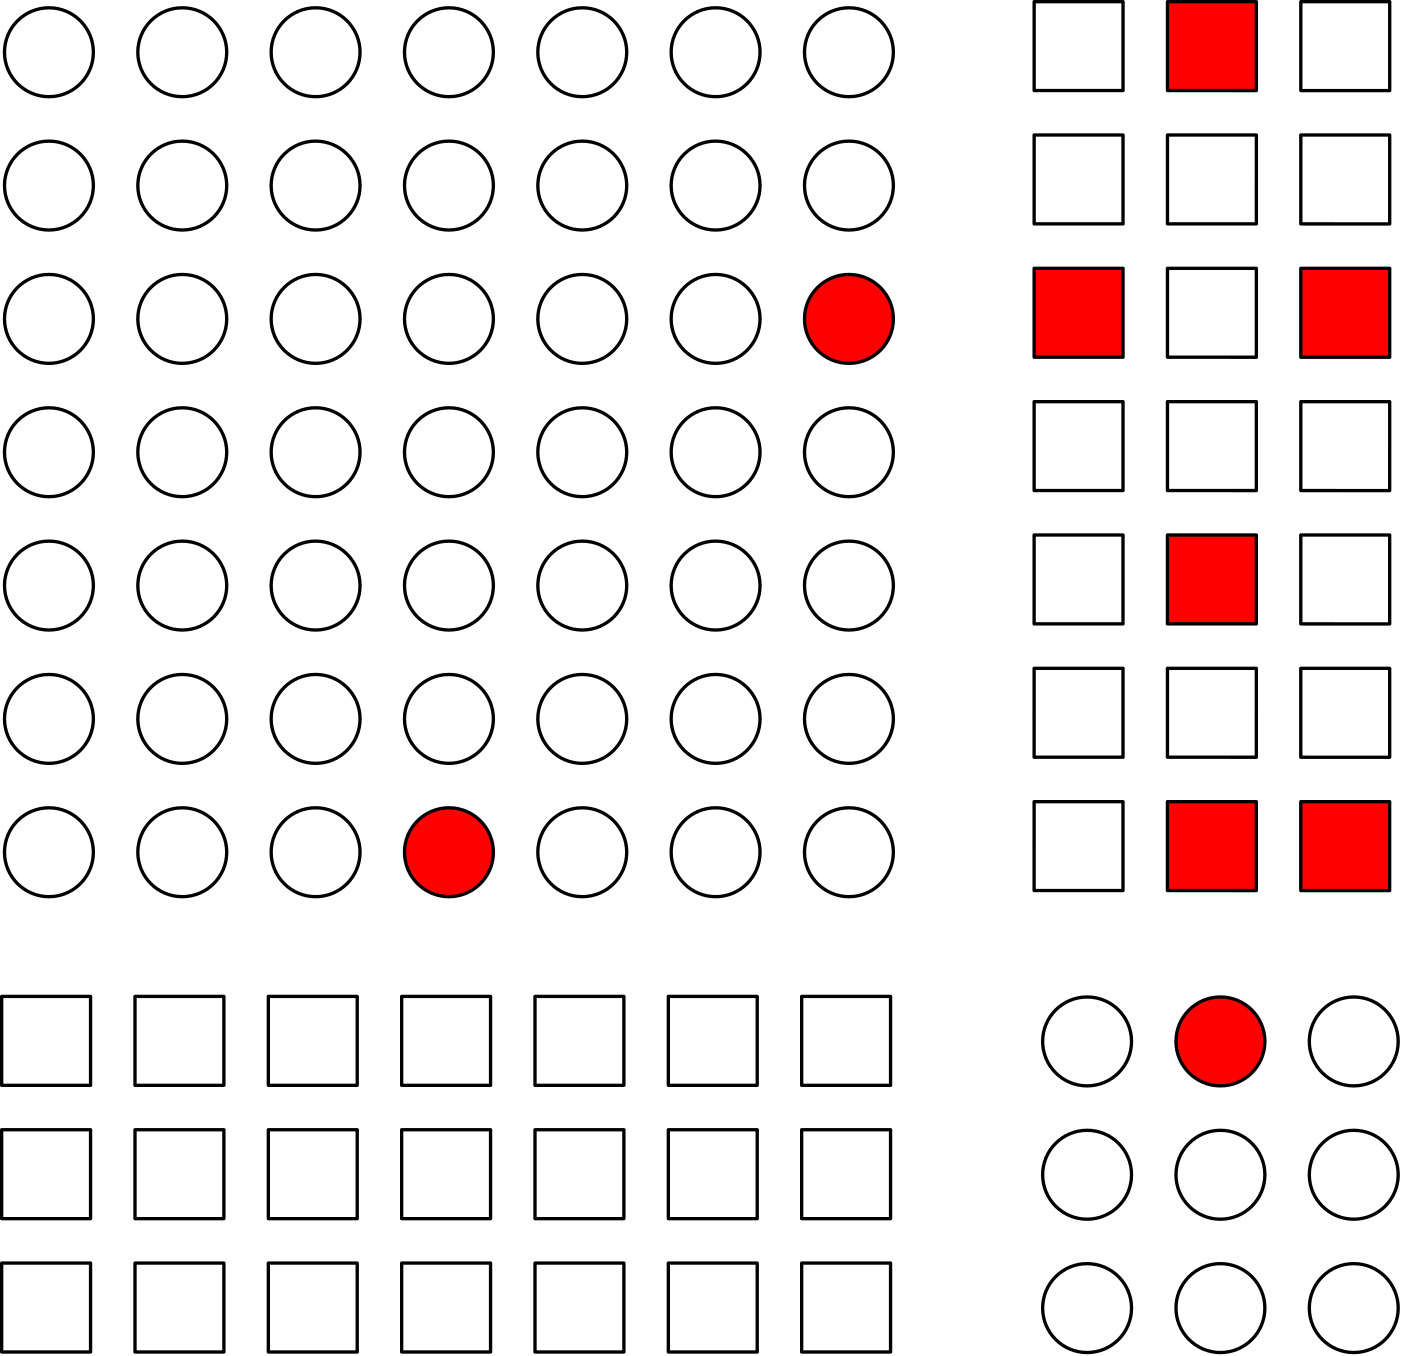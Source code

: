 <?xml version="1.0"?>
<!DOCTYPE ipe SYSTEM "ipe.dtd">
<ipe version="70218" creator="Ipe 7.2.24">
<info created="D:20220414215154" modified="D:20220414215154"/>
<ipestyle name="basic">
<symbol name="arrow/arc(spx)">
<path stroke="sym-stroke" fill="sym-stroke" pen="sym-pen">
0 0 m
-1 0.333 l
-1 -0.333 l
h
</path>
</symbol>
<symbol name="arrow/farc(spx)">
<path stroke="sym-stroke" fill="white" pen="sym-pen">
0 0 m
-1 0.333 l
-1 -0.333 l
h
</path>
</symbol>
<symbol name="arrow/ptarc(spx)">
<path stroke="sym-stroke" fill="sym-stroke" pen="sym-pen">
0 0 m
-1 0.333 l
-0.8 0 l
-1 -0.333 l
h
</path>
</symbol>
<symbol name="arrow/fptarc(spx)">
<path stroke="sym-stroke" fill="white" pen="sym-pen">
0 0 m
-1 0.333 l
-0.8 0 l
-1 -0.333 l
h
</path>
</symbol>
<symbol name="mark/circle(sx)" transformations="translations">
<path fill="sym-stroke">
0.6 0 0 0.6 0 0 e
0.4 0 0 0.4 0 0 e
</path>
</symbol>
<symbol name="mark/disk(sx)" transformations="translations">
<path fill="sym-stroke">
0.6 0 0 0.6 0 0 e
</path>
</symbol>
<symbol name="mark/fdisk(sfx)" transformations="translations">
<group>
<path fill="sym-fill">
0.5 0 0 0.5 0 0 e
</path>
<path fill="sym-stroke" fillrule="eofill">
0.6 0 0 0.6 0 0 e
0.4 0 0 0.4 0 0 e
</path>
</group>
</symbol>
<symbol name="mark/box(sx)" transformations="translations">
<path fill="sym-stroke" fillrule="eofill">
-0.6 -0.6 m
0.6 -0.6 l
0.6 0.6 l
-0.6 0.6 l
h
-0.4 -0.4 m
0.4 -0.4 l
0.4 0.4 l
-0.4 0.4 l
h
</path>
</symbol>
<symbol name="mark/square(sx)" transformations="translations">
<path fill="sym-stroke">
-0.6 -0.6 m
0.6 -0.6 l
0.6 0.6 l
-0.6 0.6 l
h
</path>
</symbol>
<symbol name="mark/fsquare(sfx)" transformations="translations">
<group>
<path fill="sym-fill">
-0.5 -0.5 m
0.5 -0.5 l
0.5 0.5 l
-0.5 0.5 l
h
</path>
<path fill="sym-stroke" fillrule="eofill">
-0.6 -0.6 m
0.6 -0.6 l
0.6 0.6 l
-0.6 0.6 l
h
-0.4 -0.4 m
0.4 -0.4 l
0.4 0.4 l
-0.4 0.4 l
h
</path>
</group>
</symbol>
<symbol name="mark/cross(sx)" transformations="translations">
<group>
<path fill="sym-stroke">
-0.43 -0.57 m
0.57 0.43 l
0.43 0.57 l
-0.57 -0.43 l
h
</path>
<path fill="sym-stroke">
-0.43 0.57 m
0.57 -0.43 l
0.43 -0.57 l
-0.57 0.43 l
h
</path>
</group>
</symbol>
<symbol name="arrow/fnormal(spx)">
<path stroke="sym-stroke" fill="white" pen="sym-pen">
0 0 m
-1 0.333 l
-1 -0.333 l
h
</path>
</symbol>
<symbol name="arrow/pointed(spx)">
<path stroke="sym-stroke" fill="sym-stroke" pen="sym-pen">
0 0 m
-1 0.333 l
-0.8 0 l
-1 -0.333 l
h
</path>
</symbol>
<symbol name="arrow/fpointed(spx)">
<path stroke="sym-stroke" fill="white" pen="sym-pen">
0 0 m
-1 0.333 l
-0.8 0 l
-1 -0.333 l
h
</path>
</symbol>
<symbol name="arrow/linear(spx)">
<path stroke="sym-stroke" pen="sym-pen">
-1 0.333 m
0 0 l
-1 -0.333 l
</path>
</symbol>
<symbol name="arrow/fdouble(spx)">
<path stroke="sym-stroke" fill="white" pen="sym-pen">
0 0 m
-1 0.333 l
-1 -0.333 l
h
-1 0 m
-2 0.333 l
-2 -0.333 l
h
</path>
</symbol>
<symbol name="arrow/double(spx)">
<path stroke="sym-stroke" fill="sym-stroke" pen="sym-pen">
0 0 m
-1 0.333 l
-1 -0.333 l
h
-1 0 m
-2 0.333 l
-2 -0.333 l
h
</path>
</symbol>
<symbol name="arrow/mid-normal(spx)">
<path stroke="sym-stroke" fill="sym-stroke" pen="sym-pen">
0.5 0 m
-0.5 0.333 l
-0.5 -0.333 l
h
</path>
</symbol>
<symbol name="arrow/mid-fnormal(spx)">
<path stroke="sym-stroke" fill="white" pen="sym-pen">
0.5 0 m
-0.5 0.333 l
-0.5 -0.333 l
h
</path>
</symbol>
<symbol name="arrow/mid-pointed(spx)">
<path stroke="sym-stroke" fill="sym-stroke" pen="sym-pen">
0.5 0 m
-0.5 0.333 l
-0.3 0 l
-0.5 -0.333 l
h
</path>
</symbol>
<symbol name="arrow/mid-fpointed(spx)">
<path stroke="sym-stroke" fill="white" pen="sym-pen">
0.5 0 m
-0.5 0.333 l
-0.3 0 l
-0.5 -0.333 l
h
</path>
</symbol>
<symbol name="arrow/mid-double(spx)">
<path stroke="sym-stroke" fill="sym-stroke" pen="sym-pen">
1 0 m
0 0.333 l
0 -0.333 l
h
0 0 m
-1 0.333 l
-1 -0.333 l
h
</path>
</symbol>
<symbol name="arrow/mid-fdouble(spx)">
<path stroke="sym-stroke" fill="white" pen="sym-pen">
1 0 m
0 0.333 l
0 -0.333 l
h
0 0 m
-1 0.333 l
-1 -0.333 l
h
</path>
</symbol>
<anglesize name="22.5 deg" value="22.5"/>
<anglesize name="30 deg" value="30"/>
<anglesize name="45 deg" value="45"/>
<anglesize name="60 deg" value="60"/>
<anglesize name="90 deg" value="90"/>
<arrowsize name="large" value="10"/>
<arrowsize name="small" value="5"/>
<arrowsize name="tiny" value="3"/>
<color name="blue" value="0 0 1"/>
<color name="brown" value="0.647 0.165 0.165"/>
<color name="darkblue" value="0 0 0.545"/>
<color name="darkcyan" value="0 0.545 0.545"/>
<color name="darkgray" value="0.663"/>
<color name="darkgreen" value="0 0.392 0"/>
<color name="darkmagenta" value="0.545 0 0.545"/>
<color name="darkorange" value="1 0.549 0"/>
<color name="darkred" value="0.545 0 0"/>
<color name="gold" value="1 0.843 0"/>
<color name="gray" value="0.745"/>
<color name="green" value="0 1 0"/>
<color name="lightblue" value="0.678 0.847 0.902"/>
<color name="lightcyan" value="0.878 1 1"/>
<color name="lightgray" value="0.827"/>
<color name="lightgreen" value="0.565 0.933 0.565"/>
<color name="lightyellow" value="1 1 0.878"/>
<color name="navy" value="0 0 0.502"/>
<color name="orange" value="1 0.647 0"/>
<color name="pink" value="1 0.753 0.796"/>
<color name="purple" value="0.627 0.125 0.941"/>
<color name="red" value="1 0 0"/>
<color name="seagreen" value="0.18 0.545 0.341"/>
<color name="turquoise" value="0.251 0.878 0.816"/>
<color name="violet" value="0.933 0.51 0.933"/>
<color name="yellow" value="1 1 0"/>
<dashstyle name="dash dot dotted" value="[4 2 1 2 1 2] 0"/>
<dashstyle name="dash dotted" value="[4 2 1 2] 0"/>
<dashstyle name="dashed" value="[4] 0"/>
<dashstyle name="dotted" value="[1 3] 0"/>
<gridsize name="10 pts (~3.5 mm)" value="10"/>
<gridsize name="14 pts (~5 mm)" value="14"/>
<gridsize name="16 pts (~6 mm)" value="16"/>
<gridsize name="20 pts (~7 mm)" value="20"/>
<gridsize name="28 pts (~10 mm)" value="28"/>
<gridsize name="32 pts (~12 mm)" value="32"/>
<gridsize name="4 pts" value="4"/>
<gridsize name="56 pts (~20 mm)" value="56"/>
<gridsize name="8 pts (~3 mm)" value="8"/>
<opacity name="10%" value="0.1"/>
<opacity name="30%" value="0.3"/>
<opacity name="50%" value="0.5"/>
<opacity name="75%" value="0.75"/>
<pen name="fat" value="1.2"/>
<pen name="heavier" value="0.8"/>
<pen name="ultrafat" value="2"/>
<symbolsize name="large" value="5"/>
<symbolsize name="small" value="2"/>
<symbolsize name="tiny" value="1.1"/>
<textsize name="Huge" value="\Huge"/>
<textsize name="LARGE" value="\LARGE"/>
<textsize name="Large" value="\Large"/>
<textsize name="footnote" value="\footnotesize"/>
<textsize name="huge" value="\huge"/>
<textsize name="large" value="\large"/>
<textsize name="small" value="\small"/>
<textsize name="tiny" value="\tiny"/>
<textstyle name="center" begin="\begin{center}" end="\end{center}"/>
<textstyle name="item" begin="\begin{itemize}\item{}" end="\end{itemize}"/>
<textstyle name="itemize" begin="\begin{itemize}" end="\end{itemize}"/>
<tiling name="falling" angle="-60" step="4" width="1"/>
<tiling name="rising" angle="30" step="4" width="1"/>
</ipestyle>
<page>
<layer name="alpha"/>
<layer name="beta"/>
<view layers="alpha beta" active="alpha"/>
<path layer="alpha" matrix="1 0 0 1 -146.904 -1.5838" stroke="black" fill="white" pen="fat">
16 0 0 16 192 704 e
</path>
<path matrix="1 0 0 1 -147.921 -245.493" stroke="black" fill="white" pen="fat">
176 656 m
176 624 l
208 624 l
208 656 l
h
</path>
<path matrix="1 0 0 1 -146.904 -49.5838" stroke="black" fill="white" pen="fat">
16 0 0 16 192 704 e
</path>
<path matrix="1 0 0 1 -146.904 -97.584" stroke="black" fill="white" pen="fat">
16 0 0 16 192 704 e
</path>
<path matrix="1 0 0 1 -146.904 -145.584" stroke="black" fill="white" pen="fat">
16 0 0 16 192 704 e
</path>
<path matrix="1 0 0 1 -146.904 -193.584" stroke="black" fill="white" pen="fat">
16 0 0 16 192 704 e
</path>
<path matrix="1 0 0 1 -146.904 46.4162" stroke="black" fill="white" pen="fat">
16 0 0 16 192 704 e
</path>
<path matrix="1 0 0 1 -146.904 -241.584" stroke="black" fill="white" pen="fat">
16 0 0 16 192 704 e
</path>
<path matrix="1 0 0 1 -147.921 -293.493" stroke="black" fill="white" pen="fat">
176 656 m
176 624 l
208 624 l
208 656 l
h
</path>
<path matrix="1 0 0 1 -147.921 -341.493" stroke="black" fill="white" pen="fat">
176 656 m
176 624 l
208 624 l
208 656 l
h
</path>
<path matrix="1 0 0 1 -98.904 -1.5838" stroke="black" fill="white" pen="fat">
16 0 0 16 192 704 e
</path>
<path matrix="1 0 0 1 -99.9215 -245.493" stroke="black" fill="white" pen="fat">
176 656 m
176 624 l
208 624 l
208 656 l
h
</path>
<path matrix="1 0 0 1 -98.904 -49.5838" stroke="black" fill="white" pen="fat">
16 0 0 16 192 704 e
</path>
<path matrix="1 0 0 1 -98.904 -97.584" stroke="black" fill="white" pen="fat">
16 0 0 16 192 704 e
</path>
<path matrix="1 0 0 1 -98.904 -145.584" stroke="black" fill="white" pen="fat">
16 0 0 16 192 704 e
</path>
<path matrix="1 0 0 1 -98.904 -193.584" stroke="black" fill="white" pen="fat">
16 0 0 16 192 704 e
</path>
<path matrix="1 0 0 1 -98.904 46.4162" stroke="black" fill="white" pen="fat">
16 0 0 16 192 704 e
</path>
<path matrix="1 0 0 1 -98.904 -241.584" stroke="black" fill="white" pen="fat">
16 0 0 16 192 704 e
</path>
<path matrix="1 0 0 1 -99.9215 -293.493" stroke="black" fill="white" pen="fat">
176 656 m
176 624 l
208 624 l
208 656 l
h
</path>
<path matrix="1 0 0 1 -99.9215 -341.493" stroke="black" fill="white" pen="fat">
176 656 m
176 624 l
208 624 l
208 656 l
h
</path>
<path matrix="1 0 0 1 -50.904 -1.5838" stroke="black" fill="white" pen="fat">
16 0 0 16 192 704 e
</path>
<path matrix="1 0 0 1 -51.9215 -245.493" stroke="black" fill="white" pen="fat">
176 656 m
176 624 l
208 624 l
208 656 l
h
</path>
<path matrix="1 0 0 1 -50.904 -49.5838" stroke="black" fill="white" pen="fat">
16 0 0 16 192 704 e
</path>
<path matrix="1 0 0 1 -50.904 -97.584" stroke="black" fill="white" pen="fat">
16 0 0 16 192 704 e
</path>
<path matrix="1 0 0 1 -50.904 -145.584" stroke="black" fill="white" pen="fat">
16 0 0 16 192 704 e
</path>
<path matrix="1 0 0 1 -50.904 -193.584" stroke="black" fill="white" pen="fat">
16 0 0 16 192 704 e
</path>
<path matrix="1 0 0 1 -50.904 46.4162" stroke="black" fill="white" pen="fat">
16 0 0 16 192 704 e
</path>
<path matrix="1 0 0 1 -50.904 -241.584" stroke="black" fill="white" pen="fat">
16 0 0 16 192 704 e
</path>
<path matrix="1 0 0 1 -51.9215 -293.493" stroke="black" fill="white" pen="fat">
176 656 m
176 624 l
208 624 l
208 656 l
h
</path>
<path matrix="1 0 0 1 -51.9215 -341.493" stroke="black" fill="white" pen="fat">
176 656 m
176 624 l
208 624 l
208 656 l
h
</path>
<path matrix="1 0 0 1 -2.904 -1.5838" stroke="black" fill="white" pen="fat">
16 0 0 16 192 704 e
</path>
<path matrix="1 0 0 1 -3.9215 -245.493" stroke="black" fill="white" pen="fat">
176 656 m
176 624 l
208 624 l
208 656 l
h
</path>
<path matrix="1 0 0 1 -2.904 -49.5838" stroke="black" fill="white" pen="fat">
16 0 0 16 192 704 e
</path>
<path matrix="1 0 0 1 -2.904 -97.584" stroke="black" fill="white" pen="fat">
16 0 0 16 192 704 e
</path>
<path matrix="1 0 0 1 -2.904 -145.584" stroke="black" fill="white" pen="fat">
16 0 0 16 192 704 e
</path>
<path matrix="1 0 0 1 -2.904 -193.584" stroke="black" fill="white" pen="fat">
16 0 0 16 192 704 e
</path>
<path matrix="1 0 0 1 -2.904 46.4162" stroke="black" fill="white" pen="fat">
16 0 0 16 192 704 e
</path>
<path matrix="1 0 0 1 -2.904 -241.584" stroke="black" fill="red" pen="fat">
16 0 0 16 192 704 e
</path>
<path matrix="1 0 0 1 -3.9215 -293.493" stroke="black" fill="white" pen="fat">
176 656 m
176 624 l
208 624 l
208 656 l
h
</path>
<path matrix="1 0 0 1 -3.9215 -341.493" stroke="black" fill="white" pen="fat">
176 656 m
176 624 l
208 624 l
208 656 l
h
</path>
<path matrix="1 0 0 1 45.096 -1.5838" stroke="black" fill="white" pen="fat">
16 0 0 16 192 704 e
</path>
<path matrix="1 0 0 1 44.0785 -245.493" stroke="black" fill="white" pen="fat">
176 656 m
176 624 l
208 624 l
208 656 l
h
</path>
<path matrix="1 0 0 1 45.096 -49.5838" stroke="black" fill="white" pen="fat">
16 0 0 16 192 704 e
</path>
<path matrix="1 0 0 1 45.096 -97.584" stroke="black" fill="white" pen="fat">
16 0 0 16 192 704 e
</path>
<path matrix="1 0 0 1 45.096 -145.584" stroke="black" fill="white" pen="fat">
16 0 0 16 192 704 e
</path>
<path matrix="1 0 0 1 45.096 -193.584" stroke="black" fill="white" pen="fat">
16 0 0 16 192 704 e
</path>
<path matrix="1 0 0 1 45.096 46.4162" stroke="black" fill="white" pen="fat">
16 0 0 16 192 704 e
</path>
<path matrix="1 0 0 1 45.096 -241.584" stroke="black" fill="white" pen="fat">
16 0 0 16 192 704 e
</path>
<path matrix="1 0 0 1 44.0785 -293.493" stroke="black" fill="white" pen="fat">
176 656 m
176 624 l
208 624 l
208 656 l
h
</path>
<path matrix="1 0 0 1 44.0785 -341.493" stroke="black" fill="white" pen="fat">
176 656 m
176 624 l
208 624 l
208 656 l
h
</path>
<path matrix="1 0 0 1 93.096 -1.5838" stroke="black" fill="white" pen="fat">
16 0 0 16 192 704 e
</path>
<path matrix="1 0 0 1 92.0785 -245.493" stroke="black" fill="white" pen="fat">
176 656 m
176 624 l
208 624 l
208 656 l
h
</path>
<path matrix="1 0 0 1 93.096 -49.5838" stroke="black" fill="white" pen="fat">
16 0 0 16 192 704 e
</path>
<path matrix="1 0 0 1 93.096 -97.584" stroke="black" fill="white" pen="fat">
16 0 0 16 192 704 e
</path>
<path matrix="1 0 0 1 93.096 -145.584" stroke="black" fill="white" pen="fat">
16 0 0 16 192 704 e
</path>
<path matrix="1 0 0 1 93.096 -193.584" stroke="black" fill="white" pen="fat">
16 0 0 16 192 704 e
</path>
<path matrix="1 0 0 1 93.096 46.4162" stroke="black" fill="white" pen="fat">
16 0 0 16 192 704 e
</path>
<path matrix="1 0 0 1 93.096 -241.584" stroke="black" fill="white" pen="fat">
16 0 0 16 192 704 e
</path>
<path matrix="1 0 0 1 92.0785 -293.493" stroke="black" fill="white" pen="fat">
176 656 m
176 624 l
208 624 l
208 656 l
h
</path>
<path matrix="1 0 0 1 92.0785 -341.493" stroke="black" fill="white" pen="fat">
176 656 m
176 624 l
208 624 l
208 656 l
h
</path>
<path matrix="1 0 0 1 141.096 -1.5838" stroke="black" fill="white" pen="fat">
16 0 0 16 192 704 e
</path>
<path matrix="1 0 0 1 140.079 -245.493" stroke="black" fill="white" pen="fat">
176 656 m
176 624 l
208 624 l
208 656 l
h
</path>
<path matrix="1 0 0 1 141.096 -49.5838" stroke="black" fill="red" pen="fat">
16 0 0 16 192 704 e
</path>
<path matrix="1 0 0 1 141.096 -97.584" stroke="black" fill="white" pen="fat">
16 0 0 16 192 704 e
</path>
<path matrix="1 0 0 1 141.096 -145.584" stroke="black" fill="white" pen="fat">
16 0 0 16 192 704 e
</path>
<path matrix="1 0 0 1 141.096 -193.584" stroke="black" fill="white" pen="fat">
16 0 0 16 192 704 e
</path>
<path matrix="1 0 0 1 141.096 46.4162" stroke="black" fill="white" pen="fat">
16 0 0 16 192 704 e
</path>
<path matrix="1 0 0 1 141.096 -241.584" stroke="black" fill="white" pen="fat">
16 0 0 16 192 704 e
</path>
<path matrix="1 0 0 1 140.079 -293.493" stroke="black" fill="white" pen="fat">
176 656 m
176 624 l
208 624 l
208 656 l
h
</path>
<path matrix="1 0 0 1 140.079 -341.493" stroke="black" fill="white" pen="fat">
176 656 m
176 624 l
208 624 l
208 656 l
h
</path>
<path matrix="1 0 0 1 226.831 -309.691" stroke="black" fill="white" pen="fat">
16 0 0 16 192 704 e
</path>
<path matrix="1 0 0 1 226.831 -357.691" stroke="black" fill="white" pen="fat">
16 0 0 16 192 704 e
</path>
<path matrix="1 0 0 1 226.831 -405.691" stroke="black" fill="white" pen="fat">
16 0 0 16 192 704 e
</path>
<path matrix="1 0 0 1 274.831 -309.691" stroke="black" fill="red" pen="fat">
16 0 0 16 192 704 e
</path>
<path matrix="1 0 0 1 274.831 -357.691" stroke="black" fill="white" pen="fat">
16 0 0 16 192 704 e
</path>
<path matrix="1 0 0 1 274.831 -405.691" stroke="black" fill="white" pen="fat">
16 0 0 16 192 704 e
</path>
<path matrix="1 0 0 1 322.831 -309.691" stroke="black" fill="white" pen="fat">
16 0 0 16 192 704 e
</path>
<path matrix="1 0 0 1 322.831 -357.691" stroke="black" fill="white" pen="fat">
16 0 0 16 192 704 e
</path>
<path matrix="1 0 0 1 322.831 -405.691" stroke="black" fill="white" pen="fat">
16 0 0 16 192 704 e
</path>
<path matrix="-0.00005565 -1 1 -0.00005565 -128.215 944.651" stroke="black" fill="white" pen="fat">
176 656 m
176 624 l
208 624 l
208 656 l
h
</path>
<path matrix="-0.00005565 -1 1 -0.00005565 -176.215 944.654" stroke="black" fill="red" pen="fat">
176 656 m
176 624 l
208 624 l
208 656 l
h
</path>
<path matrix="-0.00005565 -1 1 -0.00005565 -224.215 944.656" stroke="black" fill="white" pen="fat">
176 656 m
176 624 l
208 624 l
208 656 l
h
</path>
<path matrix="-0.00005565 -1 1 -0.00005565 -128.218 896.652" stroke="black" fill="white" pen="fat">
176 656 m
176 624 l
208 624 l
208 656 l
h
</path>
<path matrix="-0.00005565 -1 1 -0.00005565 -176.218 896.654" stroke="black" fill="white" pen="fat">
176 656 m
176 624 l
208 624 l
208 656 l
h
</path>
<path matrix="-0.00005565 -1 1 -0.00005565 -224.218 896.657" stroke="black" fill="white" pen="fat">
176 656 m
176 624 l
208 624 l
208 656 l
h
</path>
<path matrix="-0.00005565 -1 1 -0.00005565 -128.22 848.652" stroke="black" fill="red" pen="fat">
176 656 m
176 624 l
208 624 l
208 656 l
h
</path>
<path matrix="-0.00005565 -1 1 -0.00005565 -176.22 848.654" stroke="black" fill="white" pen="fat">
176 656 m
176 624 l
208 624 l
208 656 l
h
</path>
<path matrix="-0.00005565 -1 1 -0.00005565 -224.22 848.657" stroke="black" fill="red" pen="fat">
176 656 m
176 624 l
208 624 l
208 656 l
h
</path>
<path matrix="-0.00005565 -1 1 -0.00005565 -128.223 800.652" stroke="black" fill="white" pen="fat">
176 656 m
176 624 l
208 624 l
208 656 l
h
</path>
<path matrix="-0.00005565 -1 1 -0.00005565 -176.223 800.654" stroke="black" fill="white" pen="fat">
176 656 m
176 624 l
208 624 l
208 656 l
h
</path>
<path matrix="-0.00005565 -1 1 -0.00005565 -224.223 800.657" stroke="black" fill="white" pen="fat">
176 656 m
176 624 l
208 624 l
208 656 l
h
</path>
<path matrix="-0.00005565 -1 1 -0.00005565 -128.226 752.652" stroke="black" fill="white" pen="fat">
176 656 m
176 624 l
208 624 l
208 656 l
h
</path>
<path matrix="-0.00005565 -1 1 -0.00005565 -176.226 752.654" stroke="black" fill="red" pen="fat">
176 656 m
176 624 l
208 624 l
208 656 l
h
</path>
<path matrix="-0.00005565 -1 1 -0.00005565 -224.226 752.657" stroke="black" fill="white" pen="fat">
176 656 m
176 624 l
208 624 l
208 656 l
h
</path>
<path matrix="-0.00005565 -1 1 -0.00005565 -128.228 704.652" stroke="black" fill="white" pen="fat">
176 656 m
176 624 l
208 624 l
208 656 l
h
</path>
<path matrix="-0.00005565 -1 1 -0.00005565 -176.228 704.654" stroke="black" fill="white" pen="fat">
176 656 m
176 624 l
208 624 l
208 656 l
h
</path>
<path matrix="-0.00005565 -1 1 -0.00005565 -224.228 704.657" stroke="black" fill="white" pen="fat">
176 656 m
176 624 l
208 624 l
208 656 l
h
</path>
<path matrix="-0.00005565 -1 1 -0.00005565 -128.231 656.651" stroke="black" fill="red" pen="fat">
176 656 m
176 624 l
208 624 l
208 656 l
h
</path>
<path matrix="-0.00005565 -1 1 -0.00005565 -176.231 656.654" stroke="black" fill="red" pen="fat">
176 656 m
176 624 l
208 624 l
208 656 l
h
</path>
<path matrix="-0.00005565 -1 1 -0.00005565 -224.231 656.656" stroke="black" fill="white" pen="fat">
176 656 m
176 624 l
208 624 l
208 656 l
h
</path>
</page>
</ipe>
